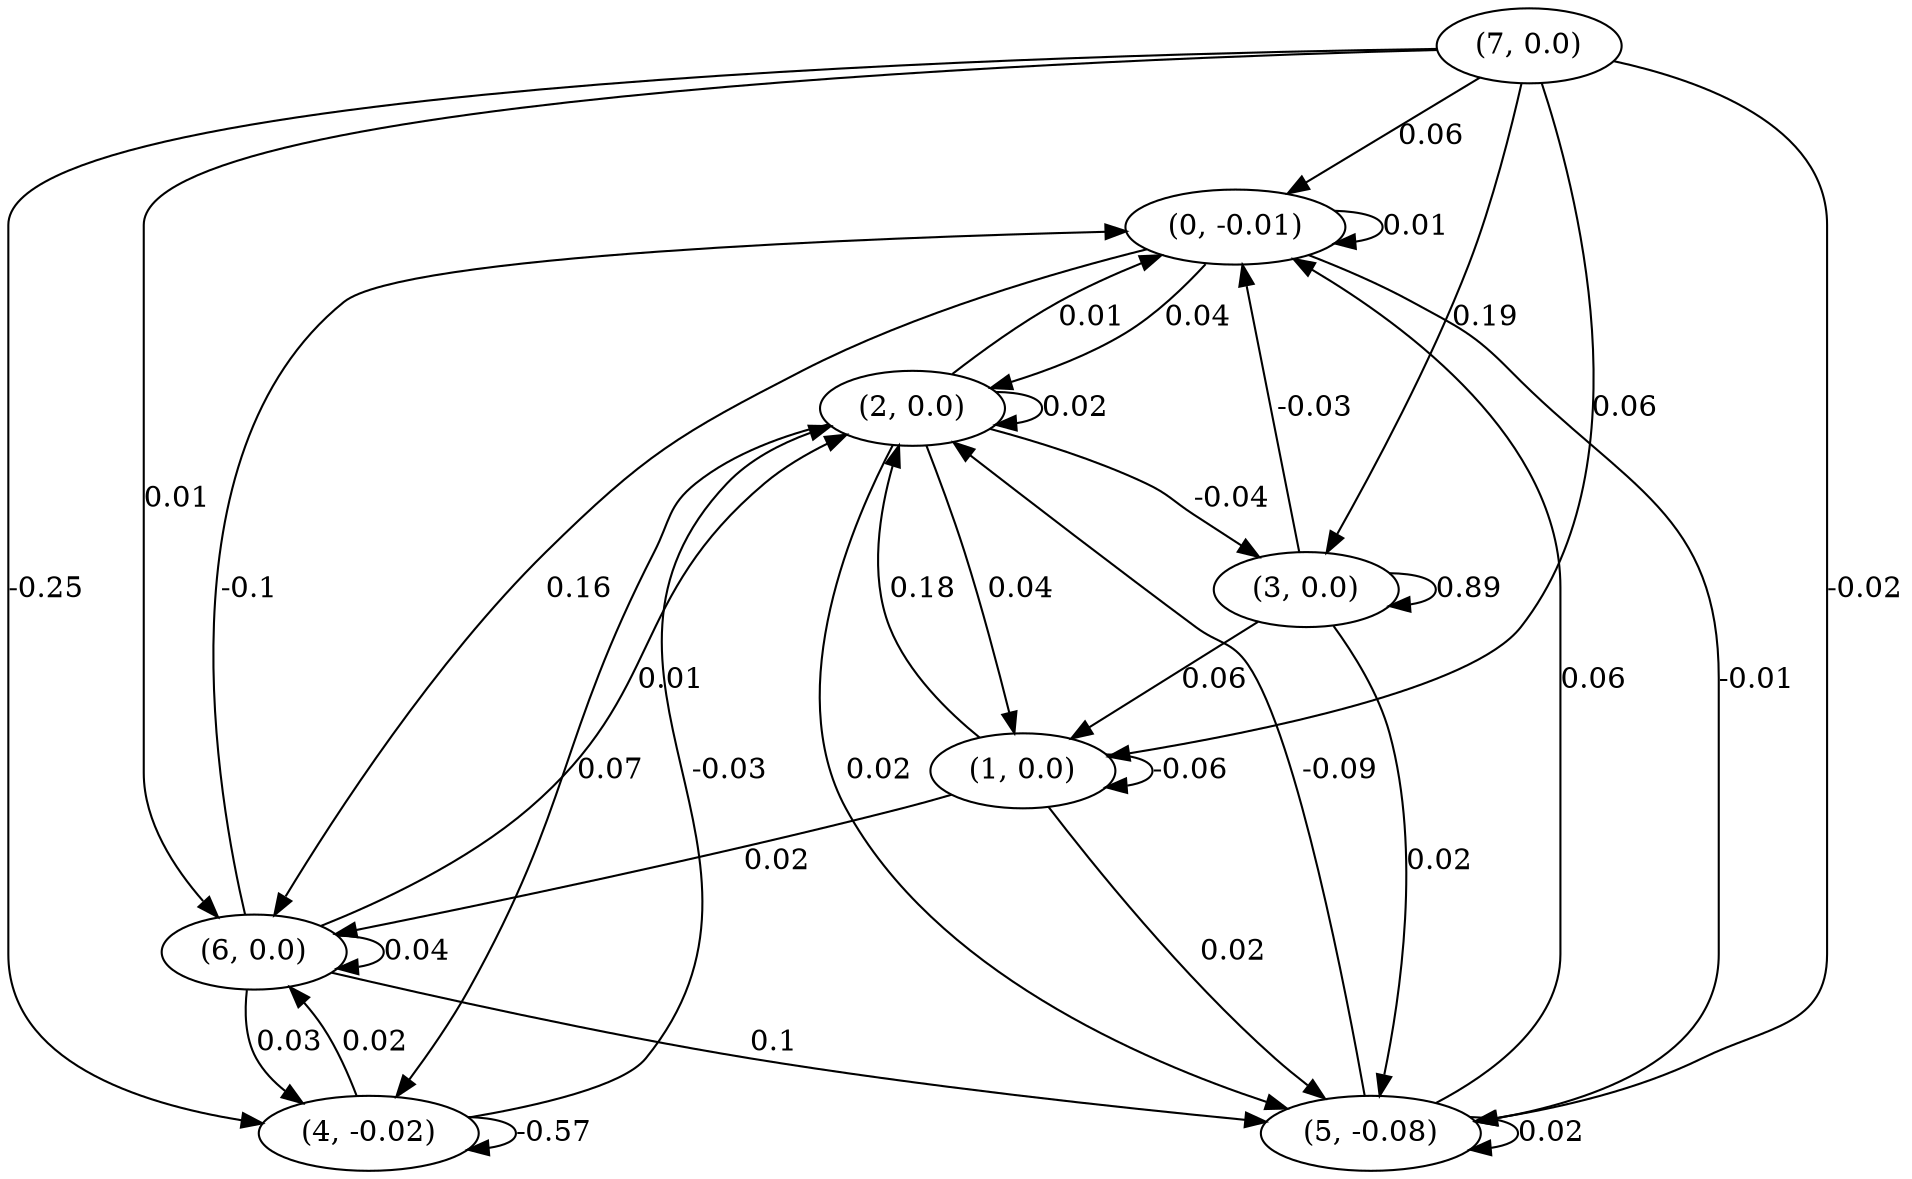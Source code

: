 digraph {
    0 [ label = "(0, -0.01)" ]
    1 [ label = "(1, 0.0)" ]
    2 [ label = "(2, 0.0)" ]
    3 [ label = "(3, 0.0)" ]
    4 [ label = "(4, -0.02)" ]
    5 [ label = "(5, -0.08)" ]
    6 [ label = "(6, 0.0)" ]
    7 [ label = "(7, 0.0)" ]
    0 -> 0 [ label = "0.01" ]
    1 -> 1 [ label = "-0.06" ]
    2 -> 2 [ label = "0.02" ]
    3 -> 3 [ label = "0.89" ]
    4 -> 4 [ label = "-0.57" ]
    5 -> 5 [ label = "0.02" ]
    6 -> 6 [ label = "0.04" ]
    2 -> 0 [ label = "0.01" ]
    3 -> 0 [ label = "-0.03" ]
    5 -> 0 [ label = "0.06" ]
    6 -> 0 [ label = "-0.1" ]
    7 -> 0 [ label = "0.06" ]
    2 -> 1 [ label = "0.04" ]
    3 -> 1 [ label = "0.06" ]
    7 -> 1 [ label = "0.06" ]
    0 -> 2 [ label = "0.04" ]
    1 -> 2 [ label = "0.18" ]
    4 -> 2 [ label = "-0.03" ]
    5 -> 2 [ label = "-0.09" ]
    6 -> 2 [ label = "0.01" ]
    2 -> 3 [ label = "-0.04" ]
    7 -> 3 [ label = "0.19" ]
    2 -> 4 [ label = "0.07" ]
    6 -> 4 [ label = "0.03" ]
    7 -> 4 [ label = "-0.25" ]
    0 -> 5 [ label = "-0.01" ]
    1 -> 5 [ label = "0.02" ]
    2 -> 5 [ label = "0.02" ]
    3 -> 5 [ label = "0.02" ]
    6 -> 5 [ label = "0.1" ]
    7 -> 5 [ label = "-0.02" ]
    0 -> 6 [ label = "0.16" ]
    1 -> 6 [ label = "0.02" ]
    4 -> 6 [ label = "0.02" ]
    7 -> 6 [ label = "0.01" ]
}

